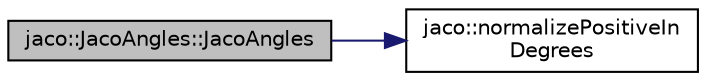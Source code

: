 digraph "jaco::JacoAngles::JacoAngles"
{
  edge [fontname="Helvetica",fontsize="10",labelfontname="Helvetica",labelfontsize="10"];
  node [fontname="Helvetica",fontsize="10",shape=record];
  rankdir="LR";
  Node1 [label="jaco::JacoAngles::JacoAngles",height=0.2,width=0.4,color="black", fillcolor="grey75", style="filled", fontcolor="black"];
  Node1 -> Node2 [color="midnightblue",fontsize="10",style="solid"];
  Node2 [label="jaco::normalizePositiveIn\lDegrees",height=0.2,width=0.4,color="black", fillcolor="white", style="filled",URL="$namespacejaco.html#aad452eaf0313477fc5c5b403de174118"];
}
